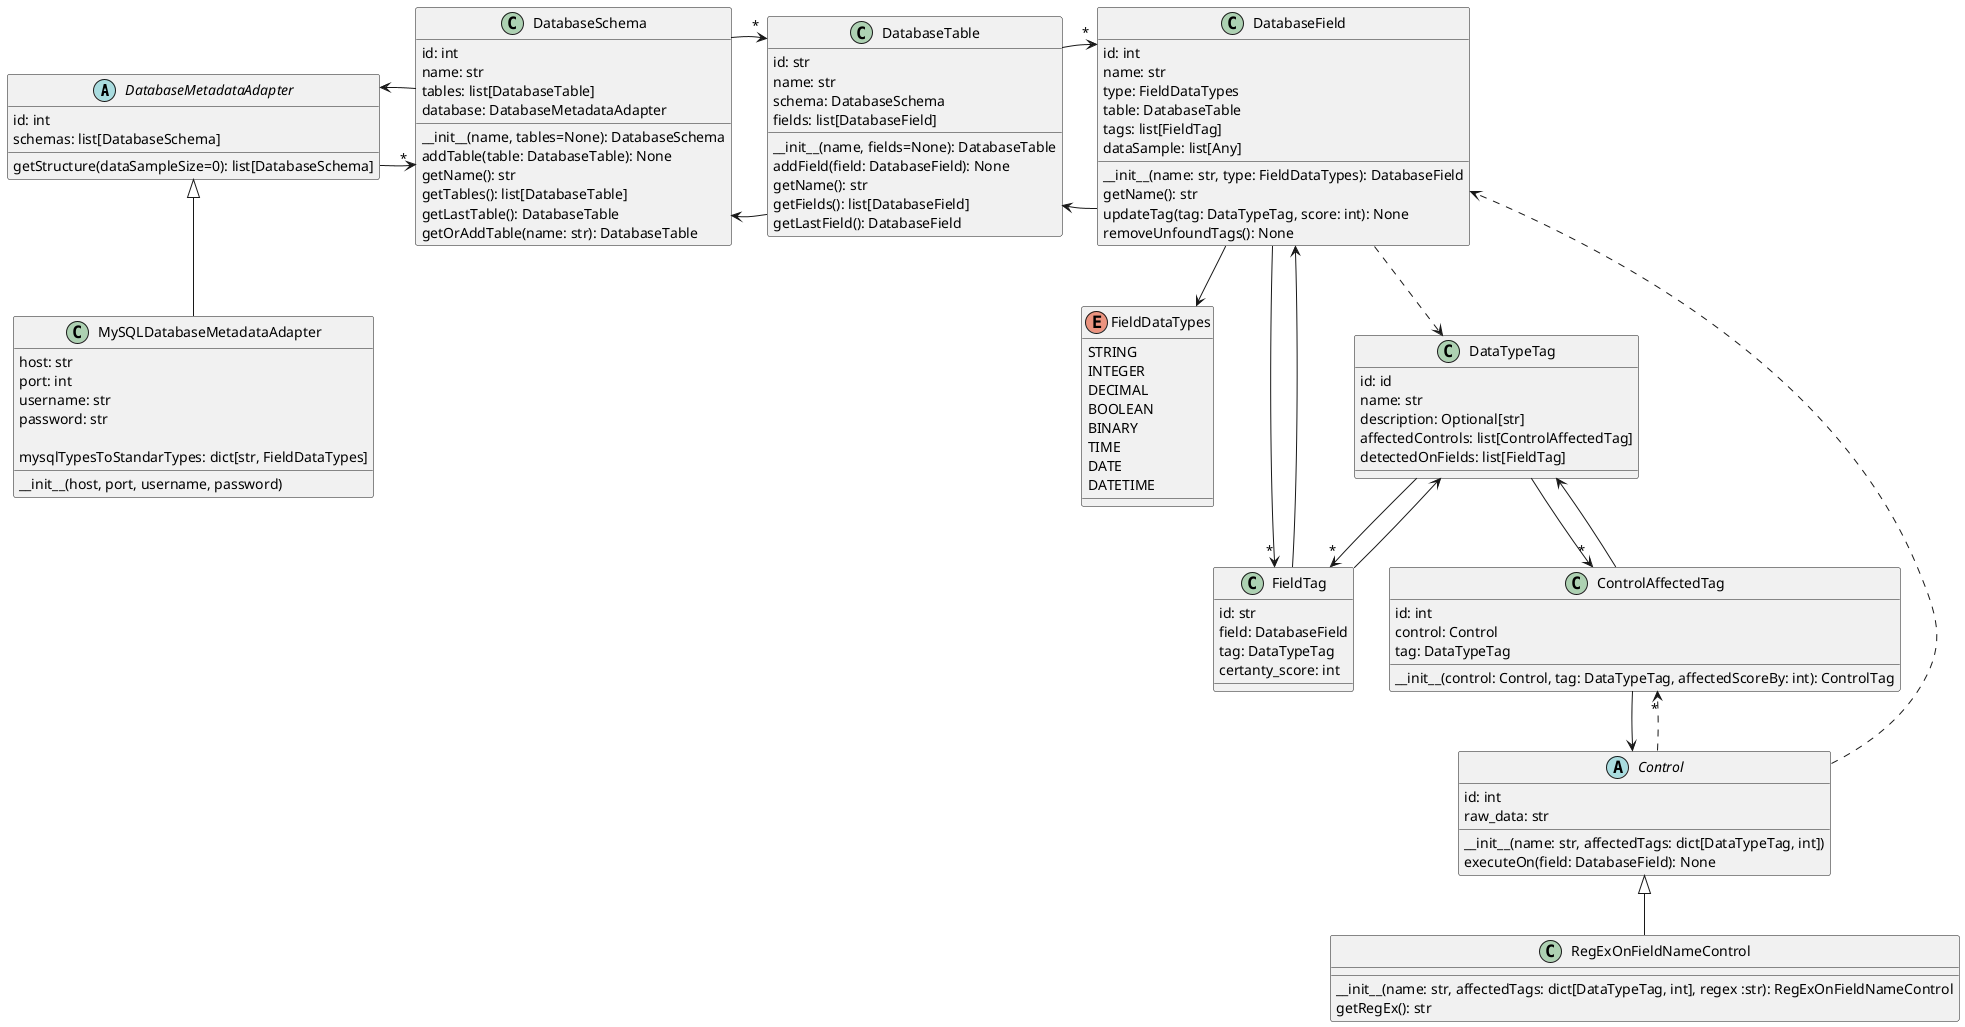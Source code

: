 /@startuml Diagrama de clases UML

abstract class DatabaseMetadataAdapter{
    id: int
    schemas: list[DatabaseSchema]

    getStructure(dataSampleSize=0): list[DatabaseSchema]
}
DatabaseMetadataAdapter --> "*" DatabaseSchema

class MySQLDatabaseMetadataAdapter extends DatabaseMetadataAdapter{
    host: str
    port: int
    username: str
    password: str

    mysqlTypesToStandarTypes: dict[str, FieldDataTypes]
    __init__(host, port, username, password)
}

enum FieldDataTypes{
    STRING
    INTEGER
    DECIMAL
    BOOLEAN
    BINARY
    TIME
    DATE
    DATETIME
}

class FieldTag{
    id: str
    field: DatabaseField
    tag: DataTypeTag
    certanty_score: int
}
FieldTag --> DatabaseField
FieldTag --> DataTypeTag

class DatabaseField{
    id: int
    name: str
    type: FieldDataTypes
    table: DatabaseTable
    tags: list[FieldTag]
    dataSample: list[Any]

    __init__(name: str, type: FieldDataTypes): DatabaseField
    getName(): str
    updateTag(tag: DataTypeTag, score: int): None
    removeUnfoundTags(): None
}

DatabaseField --> FieldDataTypes
DatabaseField --> DatabaseTable
DatabaseField --> "*" FieldTag
DatabaseField ..> DataTypeTag

class DatabaseTable{
    id: str
    name: str
    schema: DatabaseSchema
    fields: list[DatabaseField]

    __init__(name, fields=None): DatabaseTable
    addField(field: DatabaseField): None
    getName(): str
    getFields(): list[DatabaseField]
    getLastField(): DatabaseField
}
DatabaseTable -> DatabaseSchema
DatabaseTable -> "*" DatabaseField

class DatabaseSchema{
    id: int
    name: str
    tables: list[DatabaseTable]
    database: DatabaseMetadataAdapter

    __init__(name, tables=None): DatabaseSchema
    addTable(table: DatabaseTable): None
    getName(): str
    getTables(): list[DatabaseTable]
    getLastTable(): DatabaseTable
    getOrAddTable(name: str): DatabaseTable
}
DatabaseSchema -> DatabaseMetadataAdapter
DatabaseSchema -> "*" DatabaseTable

class DataTypeTag{
    id: id
    name: str
    description: Optional[str]
    affectedControls: list[ControlAffectedTag]
    detectedOnFields: list[FieldTag]
}

DataTypeTag --> "*" ControlAffectedTag
DataTypeTag --> "*" FieldTag

class ControlAffectedTag{
    id: int
    control: Control
    tag: DataTypeTag

    __init__(control: Control, tag: DataTypeTag, affectedScoreBy: int): ControlTag
}
ControlAffectedTag --> Control
ControlAffectedTag --> DataTypeTag

abstract class Control{
    id: int
    raw_data: str

    __init__(name: str, affectedTags: dict[DataTypeTag, int])
    executeOn(field: DatabaseField): None
}
Control ..> "*" ControlAffectedTag
Control ..> DatabaseField

class RegExOnFieldNameControl extends Control{
    __init__(name: str, affectedTags: dict[DataTypeTag, int], regex :str): RegExOnFieldNameControl
    getRegEx(): str
}

/@enduml